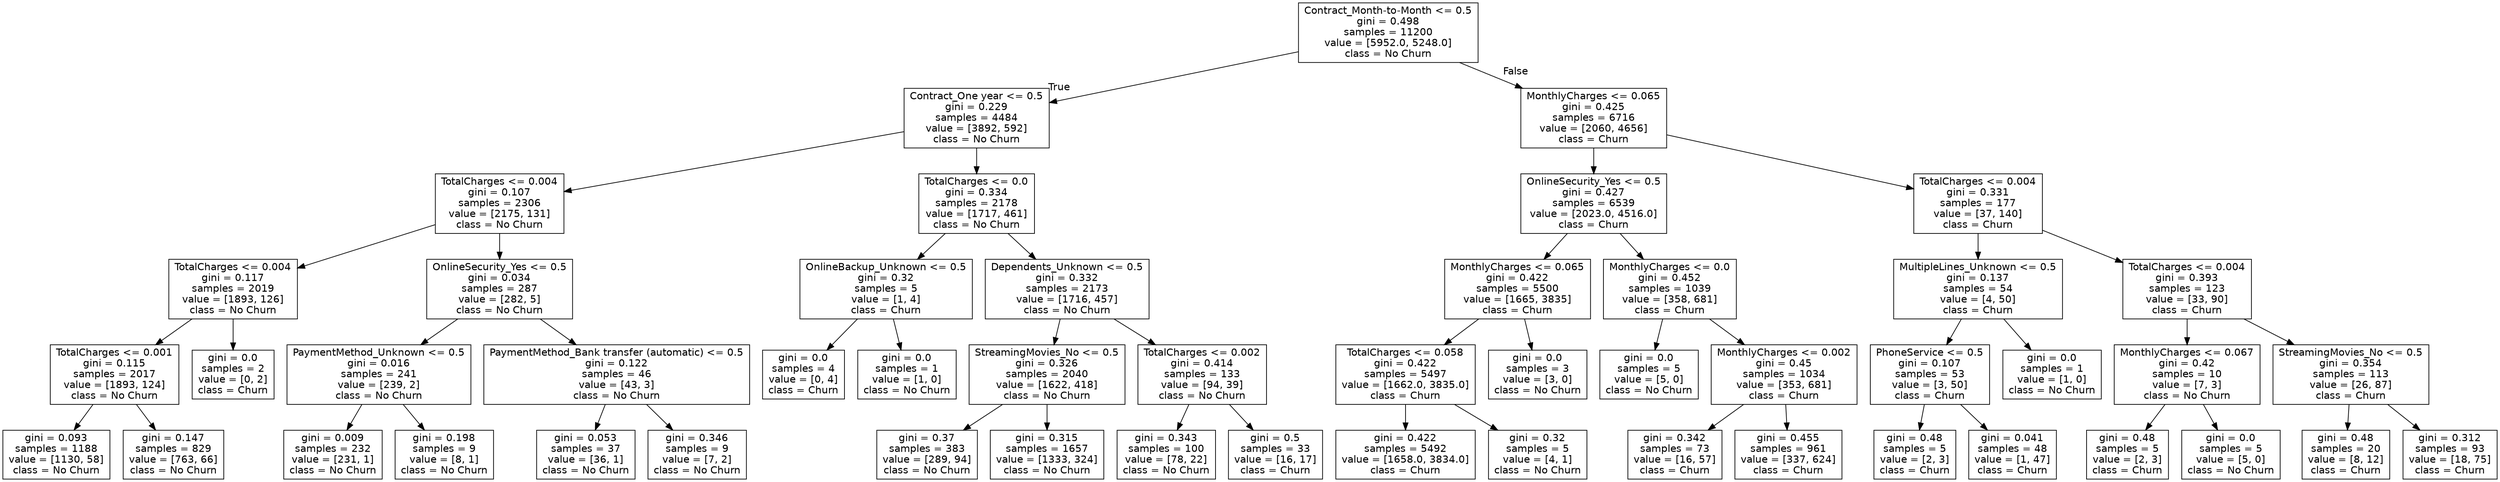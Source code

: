 digraph Tree {
node [shape=box, fontname="helvetica"] ;
edge [fontname="helvetica"] ;
0 [label="Contract_Month-to-Month <= 0.5\ngini = 0.498\nsamples = 11200\nvalue = [5952.0, 5248.0]\nclass = No Churn"] ;
1 [label="Contract_One year <= 0.5\ngini = 0.229\nsamples = 4484\nvalue = [3892, 592]\nclass = No Churn"] ;
0 -> 1 [labeldistance=2.5, labelangle=45, headlabel="True"] ;
2 [label="TotalCharges <= 0.004\ngini = 0.107\nsamples = 2306\nvalue = [2175, 131]\nclass = No Churn"] ;
1 -> 2 ;
3 [label="TotalCharges <= 0.004\ngini = 0.117\nsamples = 2019\nvalue = [1893, 126]\nclass = No Churn"] ;
2 -> 3 ;
4 [label="TotalCharges <= 0.001\ngini = 0.115\nsamples = 2017\nvalue = [1893, 124]\nclass = No Churn"] ;
3 -> 4 ;
5 [label="gini = 0.093\nsamples = 1188\nvalue = [1130, 58]\nclass = No Churn"] ;
4 -> 5 ;
6 [label="gini = 0.147\nsamples = 829\nvalue = [763, 66]\nclass = No Churn"] ;
4 -> 6 ;
7 [label="gini = 0.0\nsamples = 2\nvalue = [0, 2]\nclass = Churn"] ;
3 -> 7 ;
8 [label="OnlineSecurity_Yes <= 0.5\ngini = 0.034\nsamples = 287\nvalue = [282, 5]\nclass = No Churn"] ;
2 -> 8 ;
9 [label="PaymentMethod_Unknown <= 0.5\ngini = 0.016\nsamples = 241\nvalue = [239, 2]\nclass = No Churn"] ;
8 -> 9 ;
10 [label="gini = 0.009\nsamples = 232\nvalue = [231, 1]\nclass = No Churn"] ;
9 -> 10 ;
11 [label="gini = 0.198\nsamples = 9\nvalue = [8, 1]\nclass = No Churn"] ;
9 -> 11 ;
12 [label="PaymentMethod_Bank transfer (automatic) <= 0.5\ngini = 0.122\nsamples = 46\nvalue = [43, 3]\nclass = No Churn"] ;
8 -> 12 ;
13 [label="gini = 0.053\nsamples = 37\nvalue = [36, 1]\nclass = No Churn"] ;
12 -> 13 ;
14 [label="gini = 0.346\nsamples = 9\nvalue = [7, 2]\nclass = No Churn"] ;
12 -> 14 ;
15 [label="TotalCharges <= 0.0\ngini = 0.334\nsamples = 2178\nvalue = [1717, 461]\nclass = No Churn"] ;
1 -> 15 ;
16 [label="OnlineBackup_Unknown <= 0.5\ngini = 0.32\nsamples = 5\nvalue = [1, 4]\nclass = Churn"] ;
15 -> 16 ;
17 [label="gini = 0.0\nsamples = 4\nvalue = [0, 4]\nclass = Churn"] ;
16 -> 17 ;
18 [label="gini = 0.0\nsamples = 1\nvalue = [1, 0]\nclass = No Churn"] ;
16 -> 18 ;
19 [label="Dependents_Unknown <= 0.5\ngini = 0.332\nsamples = 2173\nvalue = [1716, 457]\nclass = No Churn"] ;
15 -> 19 ;
20 [label="StreamingMovies_No <= 0.5\ngini = 0.326\nsamples = 2040\nvalue = [1622, 418]\nclass = No Churn"] ;
19 -> 20 ;
21 [label="gini = 0.37\nsamples = 383\nvalue = [289, 94]\nclass = No Churn"] ;
20 -> 21 ;
22 [label="gini = 0.315\nsamples = 1657\nvalue = [1333, 324]\nclass = No Churn"] ;
20 -> 22 ;
23 [label="TotalCharges <= 0.002\ngini = 0.414\nsamples = 133\nvalue = [94, 39]\nclass = No Churn"] ;
19 -> 23 ;
24 [label="gini = 0.343\nsamples = 100\nvalue = [78, 22]\nclass = No Churn"] ;
23 -> 24 ;
25 [label="gini = 0.5\nsamples = 33\nvalue = [16, 17]\nclass = Churn"] ;
23 -> 25 ;
26 [label="MonthlyCharges <= 0.065\ngini = 0.425\nsamples = 6716\nvalue = [2060, 4656]\nclass = Churn"] ;
0 -> 26 [labeldistance=2.5, labelangle=-45, headlabel="False"] ;
27 [label="OnlineSecurity_Yes <= 0.5\ngini = 0.427\nsamples = 6539\nvalue = [2023.0, 4516.0]\nclass = Churn"] ;
26 -> 27 ;
28 [label="MonthlyCharges <= 0.065\ngini = 0.422\nsamples = 5500\nvalue = [1665, 3835]\nclass = Churn"] ;
27 -> 28 ;
29 [label="TotalCharges <= 0.058\ngini = 0.422\nsamples = 5497\nvalue = [1662.0, 3835.0]\nclass = Churn"] ;
28 -> 29 ;
30 [label="gini = 0.422\nsamples = 5492\nvalue = [1658.0, 3834.0]\nclass = Churn"] ;
29 -> 30 ;
31 [label="gini = 0.32\nsamples = 5\nvalue = [4, 1]\nclass = No Churn"] ;
29 -> 31 ;
32 [label="gini = 0.0\nsamples = 3\nvalue = [3, 0]\nclass = No Churn"] ;
28 -> 32 ;
33 [label="MonthlyCharges <= 0.0\ngini = 0.452\nsamples = 1039\nvalue = [358, 681]\nclass = Churn"] ;
27 -> 33 ;
34 [label="gini = 0.0\nsamples = 5\nvalue = [5, 0]\nclass = No Churn"] ;
33 -> 34 ;
35 [label="MonthlyCharges <= 0.002\ngini = 0.45\nsamples = 1034\nvalue = [353, 681]\nclass = Churn"] ;
33 -> 35 ;
36 [label="gini = 0.342\nsamples = 73\nvalue = [16, 57]\nclass = Churn"] ;
35 -> 36 ;
37 [label="gini = 0.455\nsamples = 961\nvalue = [337, 624]\nclass = Churn"] ;
35 -> 37 ;
38 [label="TotalCharges <= 0.004\ngini = 0.331\nsamples = 177\nvalue = [37, 140]\nclass = Churn"] ;
26 -> 38 ;
39 [label="MultipleLines_Unknown <= 0.5\ngini = 0.137\nsamples = 54\nvalue = [4, 50]\nclass = Churn"] ;
38 -> 39 ;
40 [label="PhoneService <= 0.5\ngini = 0.107\nsamples = 53\nvalue = [3, 50]\nclass = Churn"] ;
39 -> 40 ;
41 [label="gini = 0.48\nsamples = 5\nvalue = [2, 3]\nclass = Churn"] ;
40 -> 41 ;
42 [label="gini = 0.041\nsamples = 48\nvalue = [1, 47]\nclass = Churn"] ;
40 -> 42 ;
43 [label="gini = 0.0\nsamples = 1\nvalue = [1, 0]\nclass = No Churn"] ;
39 -> 43 ;
44 [label="TotalCharges <= 0.004\ngini = 0.393\nsamples = 123\nvalue = [33, 90]\nclass = Churn"] ;
38 -> 44 ;
45 [label="MonthlyCharges <= 0.067\ngini = 0.42\nsamples = 10\nvalue = [7, 3]\nclass = No Churn"] ;
44 -> 45 ;
46 [label="gini = 0.48\nsamples = 5\nvalue = [2, 3]\nclass = Churn"] ;
45 -> 46 ;
47 [label="gini = 0.0\nsamples = 5\nvalue = [5, 0]\nclass = No Churn"] ;
45 -> 47 ;
48 [label="StreamingMovies_No <= 0.5\ngini = 0.354\nsamples = 113\nvalue = [26, 87]\nclass = Churn"] ;
44 -> 48 ;
49 [label="gini = 0.48\nsamples = 20\nvalue = [8, 12]\nclass = Churn"] ;
48 -> 49 ;
50 [label="gini = 0.312\nsamples = 93\nvalue = [18, 75]\nclass = Churn"] ;
48 -> 50 ;
}